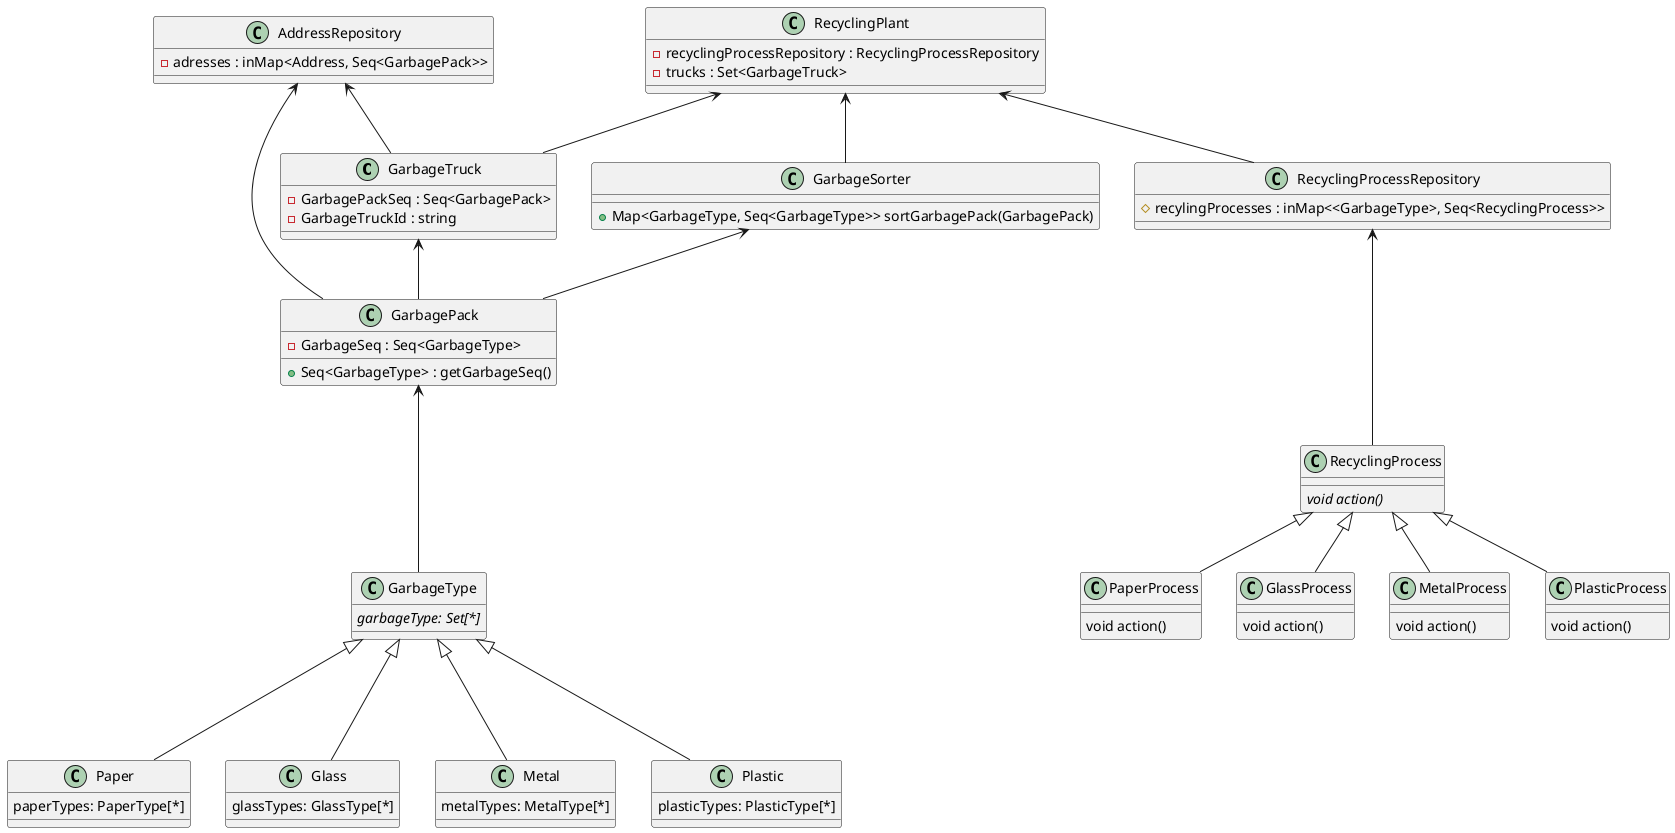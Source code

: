 @startuml GSS Class System


class GarbageTruck{
    -GarbagePackSeq : Seq<GarbagePack>
    -GarbageTruckId : string
}

class GarbagePack{
    -GarbageSeq : Seq<GarbageType>   
    +Seq<GarbageType> : getGarbageSeq()
}

class RecyclingPlant{
    -recyclingProcessRepository : RecyclingProcessRepository
    -trucks : Set<GarbageTruck>
}

class GarbageType{
    {abstract}garbageType: Set[*]
}

class RecyclingProcessRepository{
    #recylingProcesses : inMap<<GarbageType>, Seq<RecyclingProcess>>
}

class RecyclingProcess{
    {abstract} void action()
}

class AddressRepository{
    -adresses : inMap<Address, Seq<GarbagePack>>
}

class GarbageSorter{


    +Map<GarbageType, Seq<GarbageType>> sortGarbagePack(GarbagePack)
}

class PaperProcess{
    void action()
}
class GlassProcess{
    void action()
}
class MetalProcess{
    void action()
}
class PlasticProcess{
    void action()
}

class Paper{
    paperTypes: PaperType[*]
}
class Glass{
    glassTypes: GlassType[*]
}
class Metal{
    metalTypes: MetalType[*]
}
class Plastic{
    plasticTypes: PlasticType[*]
}


RecyclingPlant <-- GarbageSorter
RecyclingPlant <-- GarbageTruck
RecyclingPlant <-- RecyclingProcessRepository

RecyclingProcess <|-- PaperProcess
RecyclingProcess <|-- GlassProcess
RecyclingProcess <|-- MetalProcess
RecyclingProcess <|-- PlasticProcess

AddressRepository <-- GarbageTruck
AddressRepository <-- GarbagePack

GarbageTruck  <-- GarbagePack

RecyclingProcessRepository <--- RecyclingProcess

GarbageSorter <-- GarbagePack

GarbagePack <--- GarbageType
GarbageType <|--- Paper
GarbageType <|--- Glass
GarbageType <|--- Metal
GarbageType <|--- Plastic


@enduml